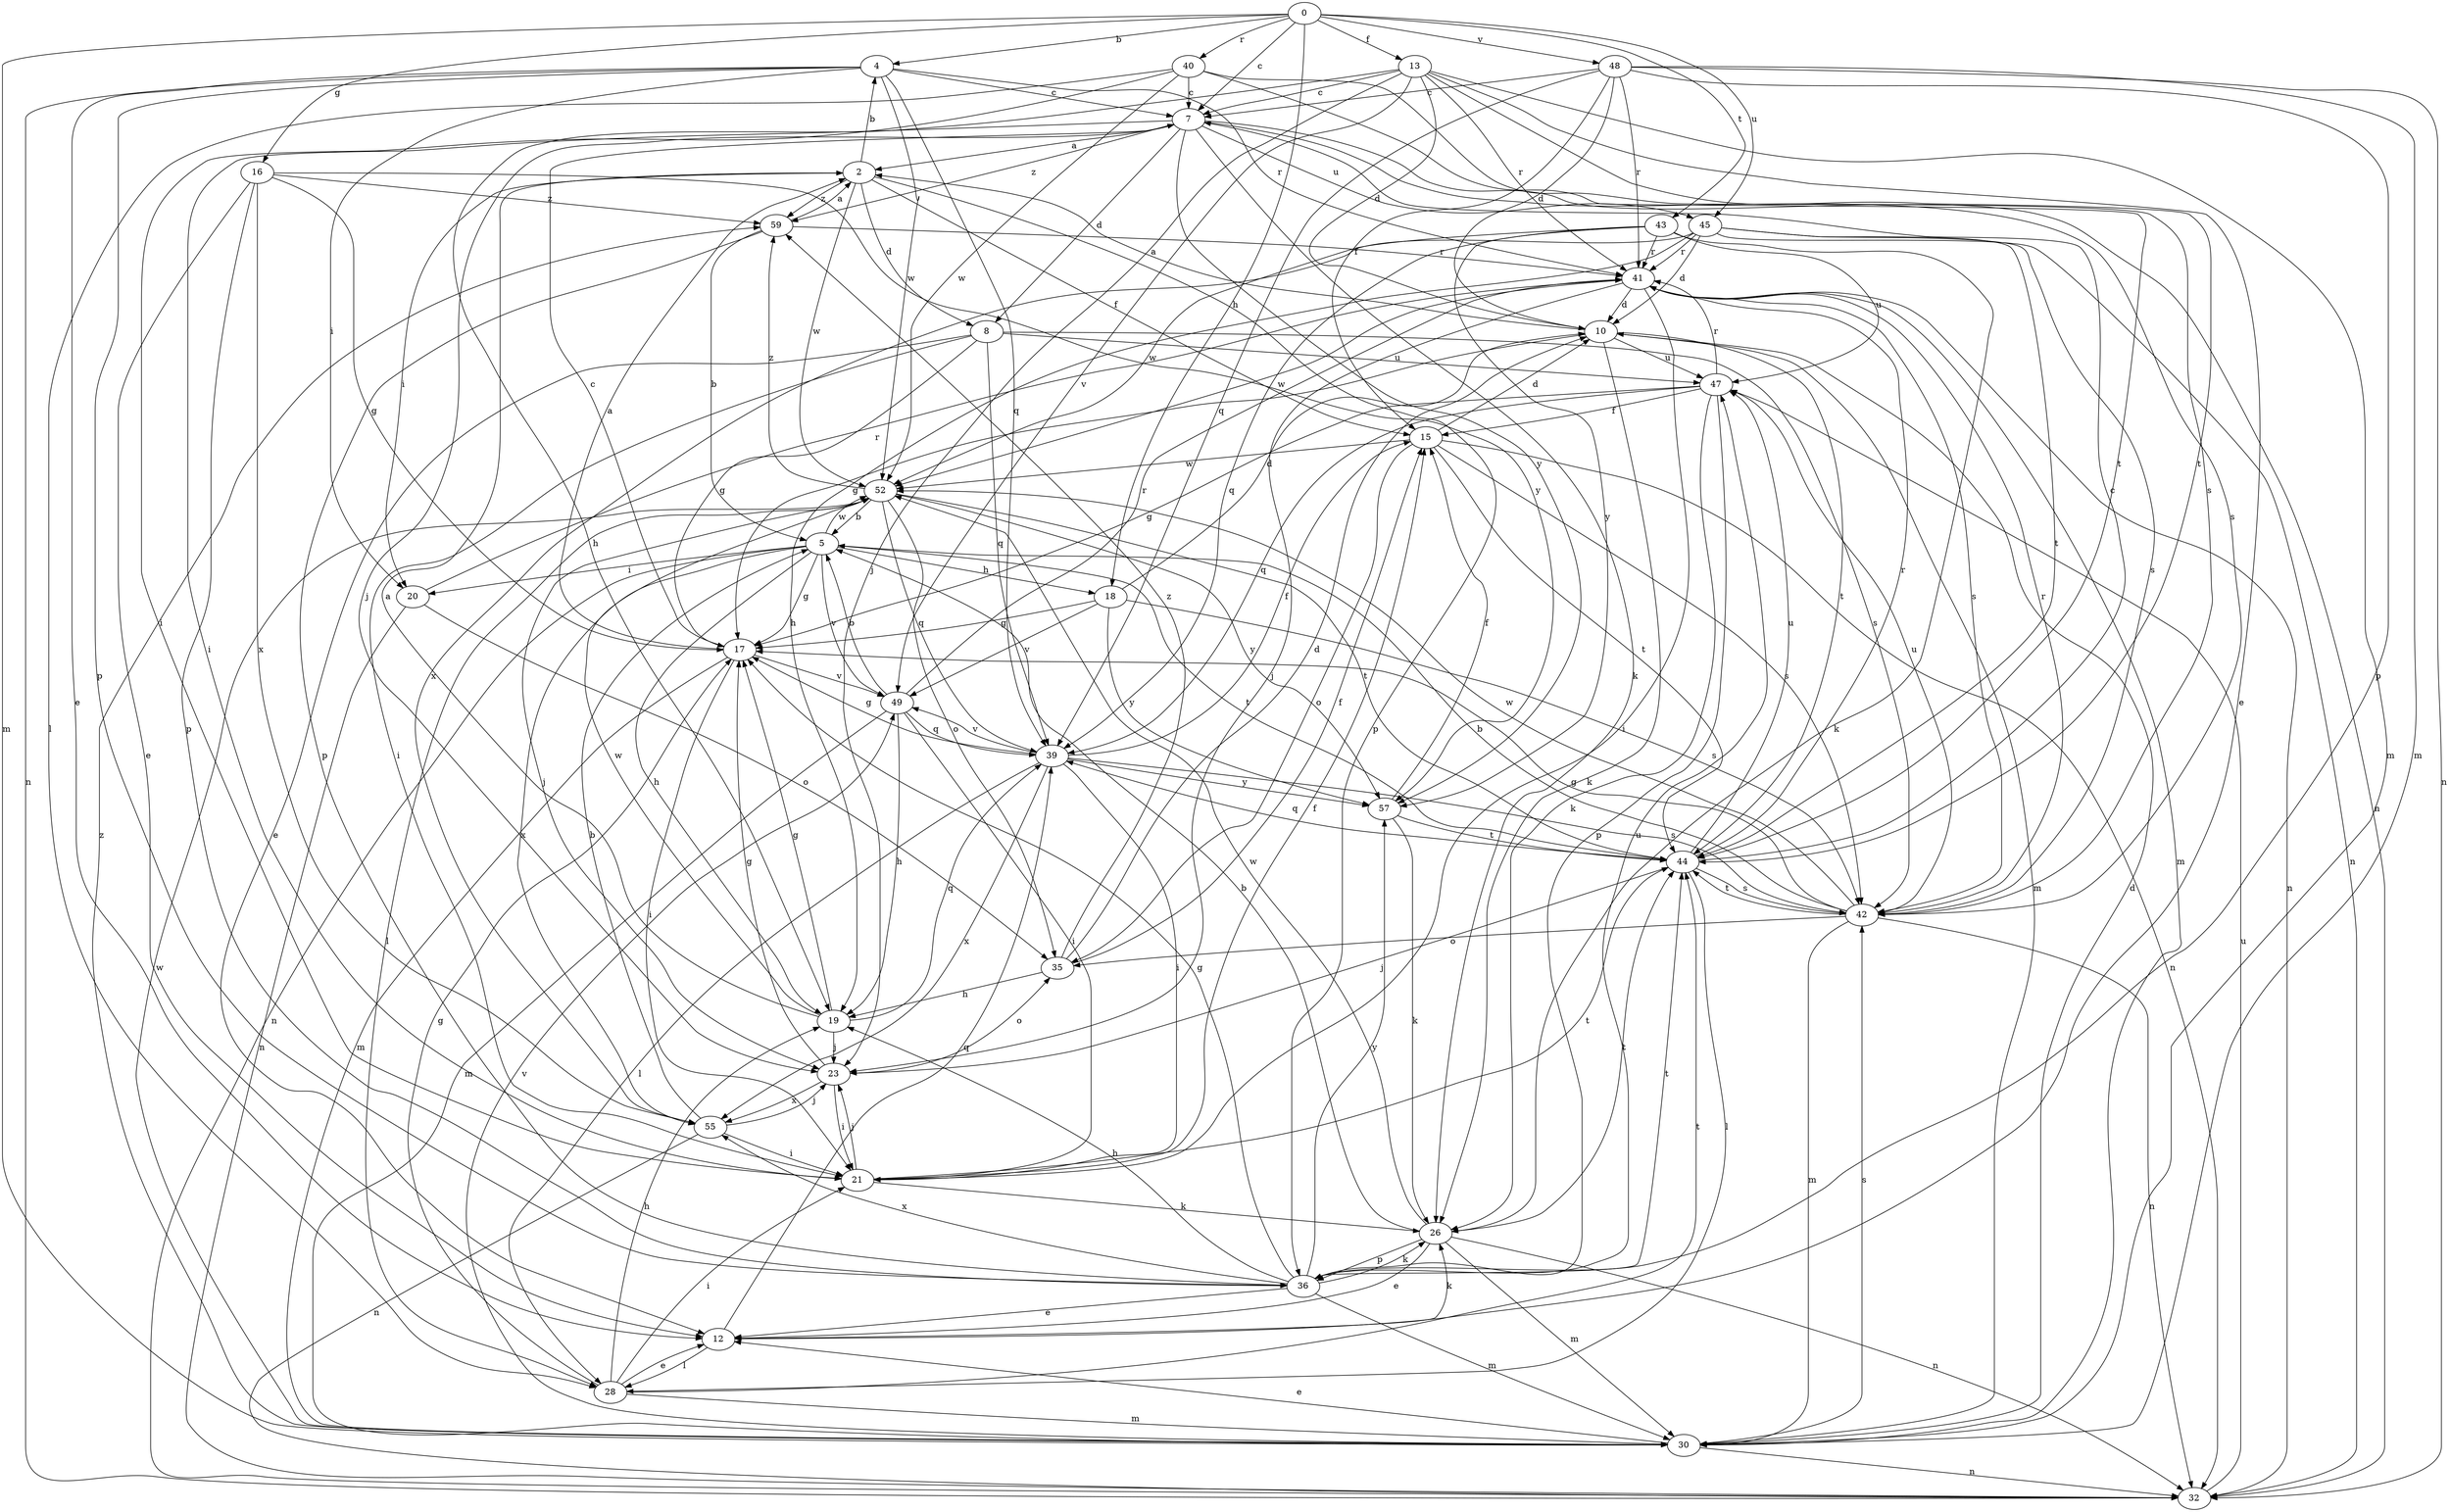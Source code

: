 strict digraph  {
0;
2;
4;
5;
7;
8;
10;
12;
13;
15;
16;
17;
18;
19;
20;
21;
23;
26;
28;
30;
32;
35;
36;
39;
40;
41;
42;
43;
44;
45;
47;
48;
49;
52;
55;
57;
59;
0 -> 4  [label=b];
0 -> 7  [label=c];
0 -> 13  [label=f];
0 -> 16  [label=g];
0 -> 18  [label=h];
0 -> 30  [label=m];
0 -> 40  [label=r];
0 -> 43  [label=t];
0 -> 45  [label=u];
0 -> 48  [label=v];
2 -> 4  [label=b];
2 -> 8  [label=d];
2 -> 15  [label=f];
2 -> 20  [label=i];
2 -> 36  [label=p];
2 -> 52  [label=w];
2 -> 59  [label=z];
4 -> 7  [label=c];
4 -> 12  [label=e];
4 -> 20  [label=i];
4 -> 32  [label=n];
4 -> 36  [label=p];
4 -> 39  [label=q];
4 -> 41  [label=r];
4 -> 52  [label=w];
5 -> 17  [label=g];
5 -> 18  [label=h];
5 -> 19  [label=h];
5 -> 20  [label=i];
5 -> 32  [label=n];
5 -> 44  [label=t];
5 -> 49  [label=v];
5 -> 52  [label=w];
5 -> 55  [label=x];
7 -> 2  [label=a];
7 -> 8  [label=d];
7 -> 21  [label=i];
7 -> 23  [label=j];
7 -> 26  [label=k];
7 -> 32  [label=n];
7 -> 42  [label=s];
7 -> 45  [label=u];
7 -> 57  [label=y];
7 -> 59  [label=z];
8 -> 12  [label=e];
8 -> 17  [label=g];
8 -> 21  [label=i];
8 -> 39  [label=q];
8 -> 42  [label=s];
8 -> 47  [label=u];
10 -> 2  [label=a];
10 -> 17  [label=g];
10 -> 26  [label=k];
10 -> 30  [label=m];
10 -> 44  [label=t];
10 -> 47  [label=u];
12 -> 26  [label=k];
12 -> 28  [label=l];
12 -> 39  [label=q];
13 -> 7  [label=c];
13 -> 10  [label=d];
13 -> 12  [label=e];
13 -> 19  [label=h];
13 -> 23  [label=j];
13 -> 30  [label=m];
13 -> 41  [label=r];
13 -> 44  [label=t];
13 -> 49  [label=v];
15 -> 10  [label=d];
15 -> 32  [label=n];
15 -> 35  [label=o];
15 -> 42  [label=s];
15 -> 44  [label=t];
15 -> 52  [label=w];
16 -> 12  [label=e];
16 -> 17  [label=g];
16 -> 36  [label=p];
16 -> 55  [label=x];
16 -> 57  [label=y];
16 -> 59  [label=z];
17 -> 2  [label=a];
17 -> 7  [label=c];
17 -> 21  [label=i];
17 -> 30  [label=m];
17 -> 49  [label=v];
18 -> 10  [label=d];
18 -> 17  [label=g];
18 -> 42  [label=s];
18 -> 49  [label=v];
18 -> 57  [label=y];
19 -> 2  [label=a];
19 -> 17  [label=g];
19 -> 23  [label=j];
19 -> 39  [label=q];
19 -> 52  [label=w];
20 -> 32  [label=n];
20 -> 35  [label=o];
20 -> 41  [label=r];
21 -> 15  [label=f];
21 -> 23  [label=j];
21 -> 26  [label=k];
21 -> 44  [label=t];
23 -> 17  [label=g];
23 -> 21  [label=i];
23 -> 35  [label=o];
23 -> 55  [label=x];
26 -> 5  [label=b];
26 -> 12  [label=e];
26 -> 30  [label=m];
26 -> 32  [label=n];
26 -> 36  [label=p];
26 -> 44  [label=t];
26 -> 52  [label=w];
28 -> 12  [label=e];
28 -> 17  [label=g];
28 -> 19  [label=h];
28 -> 21  [label=i];
28 -> 30  [label=m];
28 -> 44  [label=t];
30 -> 10  [label=d];
30 -> 12  [label=e];
30 -> 32  [label=n];
30 -> 42  [label=s];
30 -> 49  [label=v];
30 -> 52  [label=w];
30 -> 59  [label=z];
32 -> 47  [label=u];
35 -> 10  [label=d];
35 -> 15  [label=f];
35 -> 19  [label=h];
35 -> 59  [label=z];
36 -> 12  [label=e];
36 -> 17  [label=g];
36 -> 19  [label=h];
36 -> 26  [label=k];
36 -> 30  [label=m];
36 -> 44  [label=t];
36 -> 47  [label=u];
36 -> 55  [label=x];
36 -> 57  [label=y];
39 -> 15  [label=f];
39 -> 17  [label=g];
39 -> 21  [label=i];
39 -> 28  [label=l];
39 -> 42  [label=s];
39 -> 49  [label=v];
39 -> 55  [label=x];
39 -> 57  [label=y];
40 -> 7  [label=c];
40 -> 21  [label=i];
40 -> 28  [label=l];
40 -> 42  [label=s];
40 -> 44  [label=t];
40 -> 52  [label=w];
41 -> 10  [label=d];
41 -> 21  [label=i];
41 -> 23  [label=j];
41 -> 30  [label=m];
41 -> 32  [label=n];
41 -> 42  [label=s];
41 -> 52  [label=w];
42 -> 5  [label=b];
42 -> 17  [label=g];
42 -> 30  [label=m];
42 -> 32  [label=n];
42 -> 35  [label=o];
42 -> 41  [label=r];
42 -> 44  [label=t];
42 -> 47  [label=u];
42 -> 52  [label=w];
43 -> 26  [label=k];
43 -> 39  [label=q];
43 -> 41  [label=r];
43 -> 47  [label=u];
43 -> 52  [label=w];
43 -> 57  [label=y];
44 -> 7  [label=c];
44 -> 23  [label=j];
44 -> 28  [label=l];
44 -> 39  [label=q];
44 -> 41  [label=r];
44 -> 42  [label=s];
44 -> 47  [label=u];
45 -> 10  [label=d];
45 -> 19  [label=h];
45 -> 32  [label=n];
45 -> 41  [label=r];
45 -> 42  [label=s];
45 -> 44  [label=t];
45 -> 55  [label=x];
47 -> 15  [label=f];
47 -> 17  [label=g];
47 -> 26  [label=k];
47 -> 36  [label=p];
47 -> 39  [label=q];
47 -> 41  [label=r];
48 -> 7  [label=c];
48 -> 10  [label=d];
48 -> 15  [label=f];
48 -> 30  [label=m];
48 -> 32  [label=n];
48 -> 36  [label=p];
48 -> 39  [label=q];
48 -> 41  [label=r];
49 -> 5  [label=b];
49 -> 19  [label=h];
49 -> 21  [label=i];
49 -> 30  [label=m];
49 -> 39  [label=q];
49 -> 41  [label=r];
52 -> 5  [label=b];
52 -> 23  [label=j];
52 -> 28  [label=l];
52 -> 35  [label=o];
52 -> 39  [label=q];
52 -> 44  [label=t];
52 -> 57  [label=y];
52 -> 59  [label=z];
55 -> 5  [label=b];
55 -> 21  [label=i];
55 -> 23  [label=j];
55 -> 32  [label=n];
57 -> 15  [label=f];
57 -> 26  [label=k];
57 -> 44  [label=t];
59 -> 2  [label=a];
59 -> 5  [label=b];
59 -> 36  [label=p];
59 -> 41  [label=r];
}
